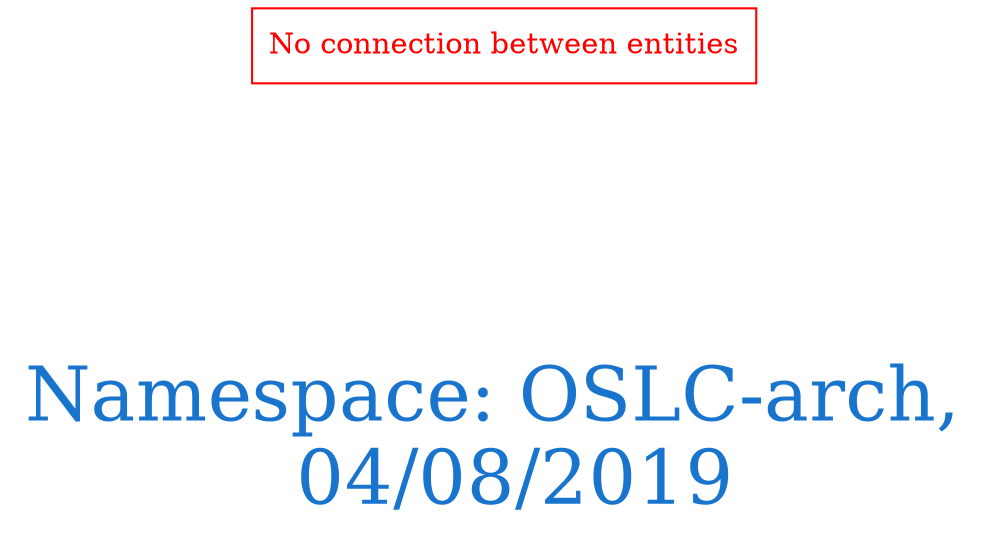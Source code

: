 digraph OGIT_ontology {
 graph [ rankdir= LR,fontsize = 36,
fontcolor= dodgerblue3,label = "\n\n\nNamespace: OSLC-arch, \n 04/08/2019"];
node[shape=polygon];
edge [  color="gray81"];

"No connection between entities" [fontcolor = "red",color="red", shape="polygon"]
}
